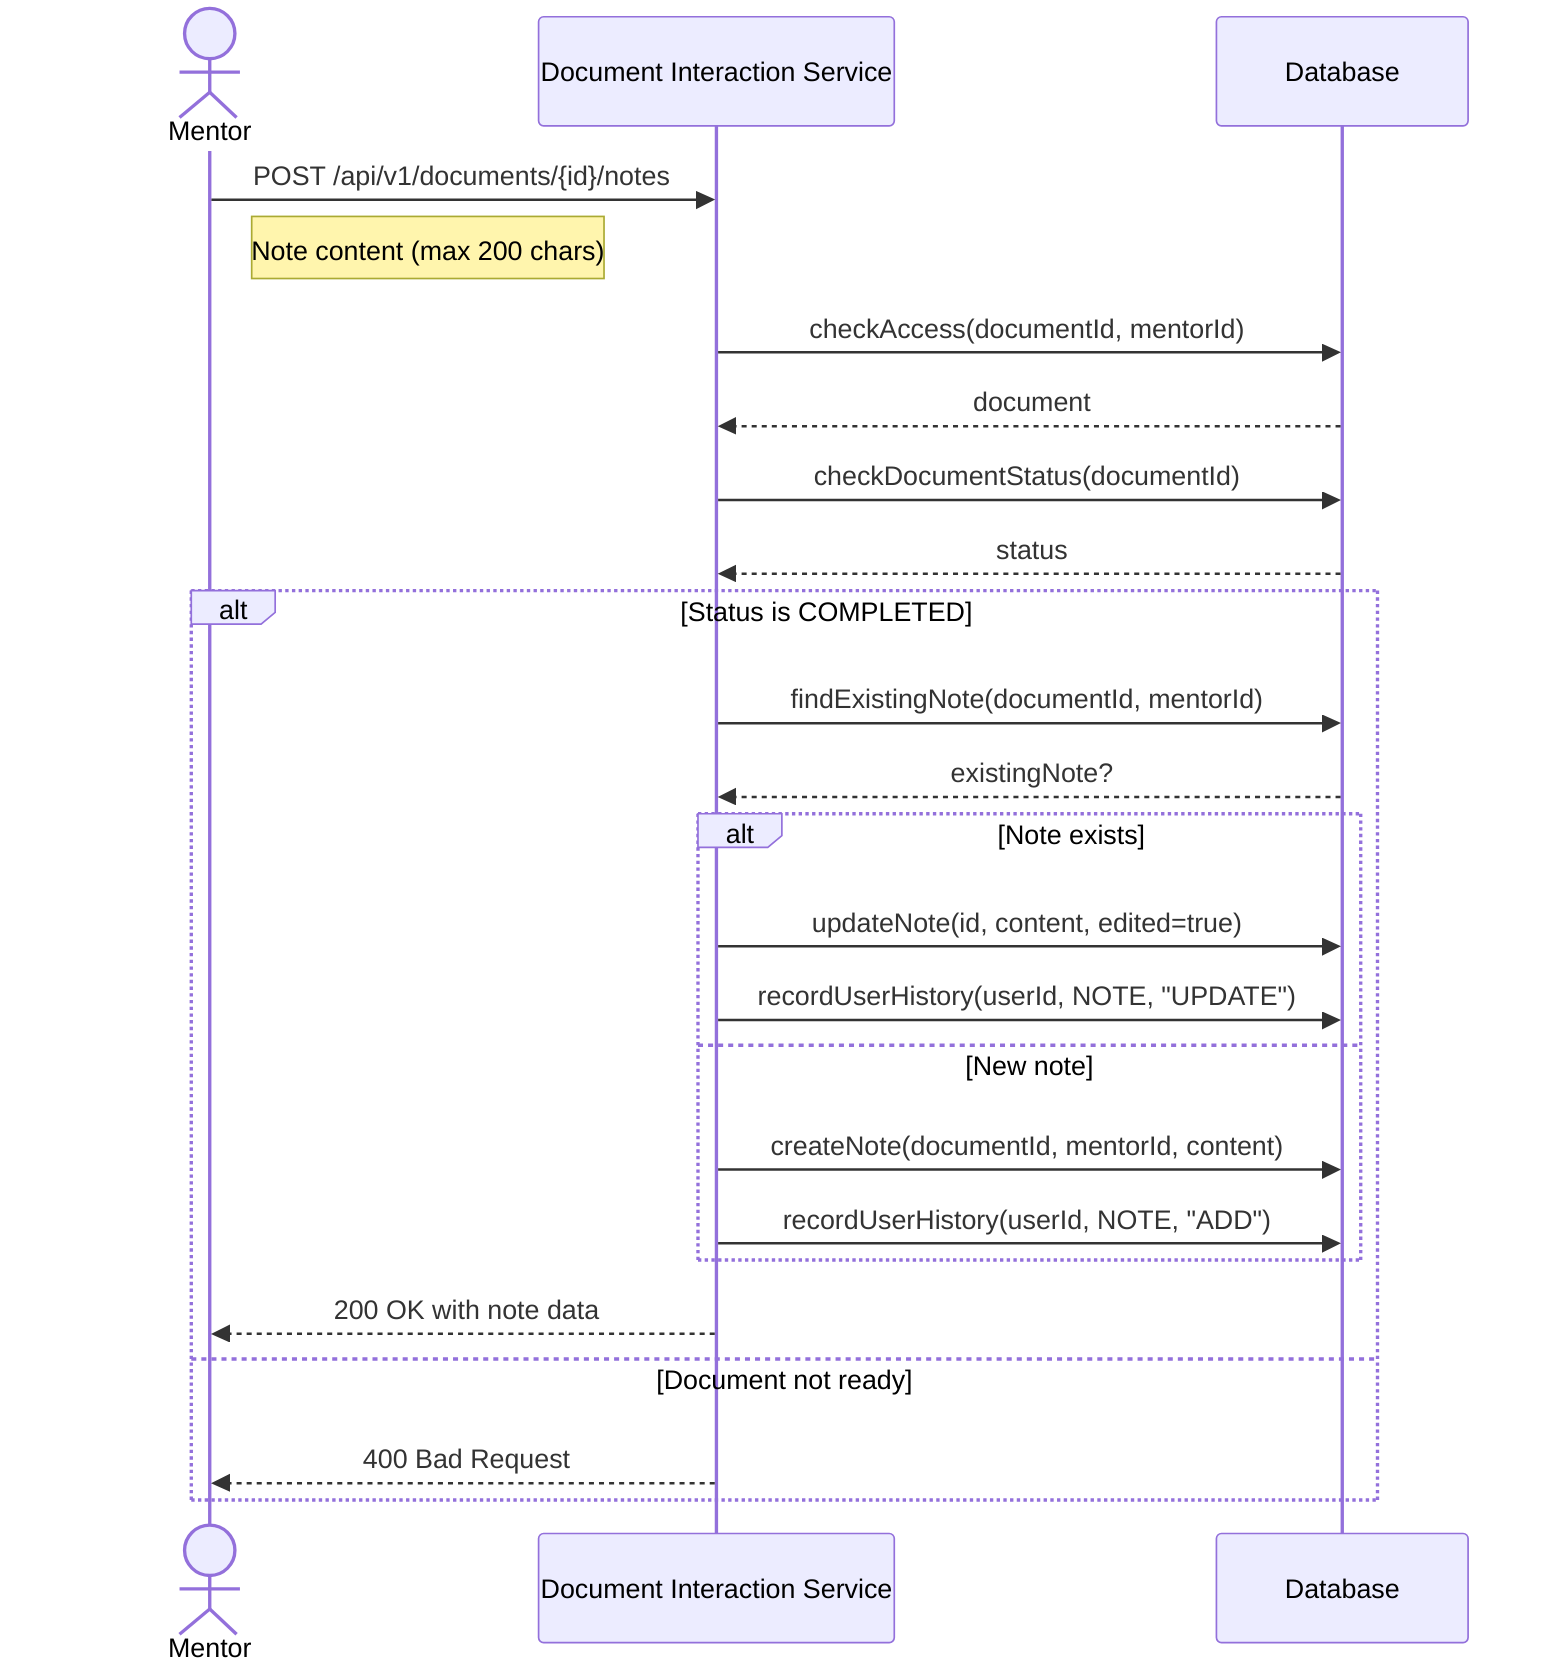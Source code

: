 sequenceDiagram
    actor Mentor
    participant DIS as Document Interaction Service
    participant DB as Database

    Mentor->>DIS: POST /api/v1/documents/{id}/notes
    Note right of Mentor: Note content (max 200 chars)

    DIS->>DB: checkAccess(documentId, mentorId)
    DB-->>DIS: document

    DIS->>DB: checkDocumentStatus(documentId)
    DB-->>DIS: status

    alt Status is COMPLETED
        DIS->>DB: findExistingNote(documentId, mentorId)
        DB-->>DIS: existingNote?

        alt Note exists
            DIS->>DB: updateNote(id, content, edited=true)
            DIS->>DB: recordUserHistory(userId, NOTE, "UPDATE")
        else New note
            DIS->>DB: createNote(documentId, mentorId, content)
            DIS->>DB: recordUserHistory(userId, NOTE, "ADD")
        end

        DIS-->>Mentor: 200 OK with note data
    else Document not ready
        DIS-->>Mentor: 400 Bad Request
    end